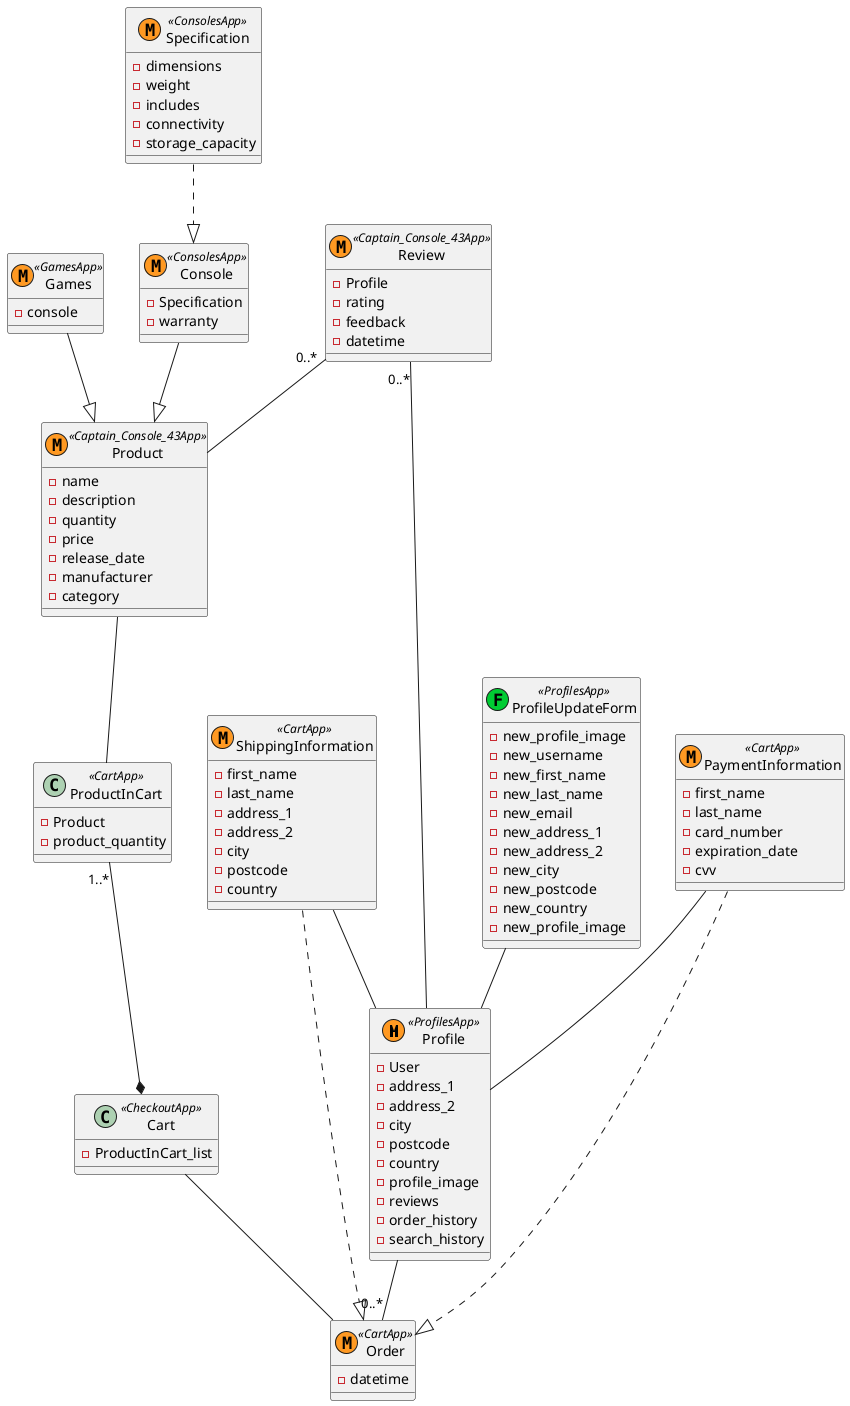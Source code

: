 @startuml

skinparam stereotypeCBackgroundColor <<UserApp>> Green

class Profile << (M, #FF9922) ProfilesApp>> {
    -User
    -address_1
    -address_2
    -city
    -postcode
    -country
    -profile_image
    -reviews
    -order_history
    -search_history
}
class ProfileUpdateForm << (F, #00CC33) ProfilesApp>> {
    -new_profile_image
    -new_username
    -new_first_name
    -new_last_name
    -new_email
    -new_address_1
    -new_address_2
    -new_city
    -new_postcode
    -new_country
    -new_profile_image
}

class Product << (M, #FF9922) Captain_Console_43App>> {
    -name
    -description
    -quantity
    -price
    -release_date
    -manufacturer
    -category
}

class Games << (M, #FF9922) GamesApp>> {
    -console
}

class Console << (M, #FF9922) ConsolesApp>> {
    -Specification
    -warranty
}

class Specification << (M, #FF9922) ConsolesApp>> {
    -dimensions
    -weight
    -includes
    -connectivity
    -storage_capacity
}

class Review << (M, #FF9922) Captain_Console_43App>> {
    -Profile
    -rating
    -feedback
    -datetime
}

class ProductInCart <<CartApp>> {
    -Product
    -product_quantity
}
class Cart <<CheckoutApp>> {
    -ProductInCart_list
}
class ShippingInformation << (M, #FF9922) CartApp>> {
-first_name
-last_name
-address_1
-address_2
-city
-postcode
-country
}
class PaymentInformation << (M, #FF9922) CartApp>> {
-first_name
-last_name
-card_number
-expiration_date
-cvv
}

class Order << (M, #FF9922) CartApp>> {
-datetime
}

Product -- ProductInCart
Review "0..*" -- Product
Review "0..*" -- Profile
Profile -- "0..*" Order
ProfileUpdateForm -- Profile
ProductInCart "1..*" --* Cart
PaymentInformation -- Profile
ShippingInformation -- Profile
PaymentInformation ..|> Order
ShippingInformation ..|> Order
Cart -- Order
Games --|> Product
Console --|> Product
Specification ..|> Console
@enduml